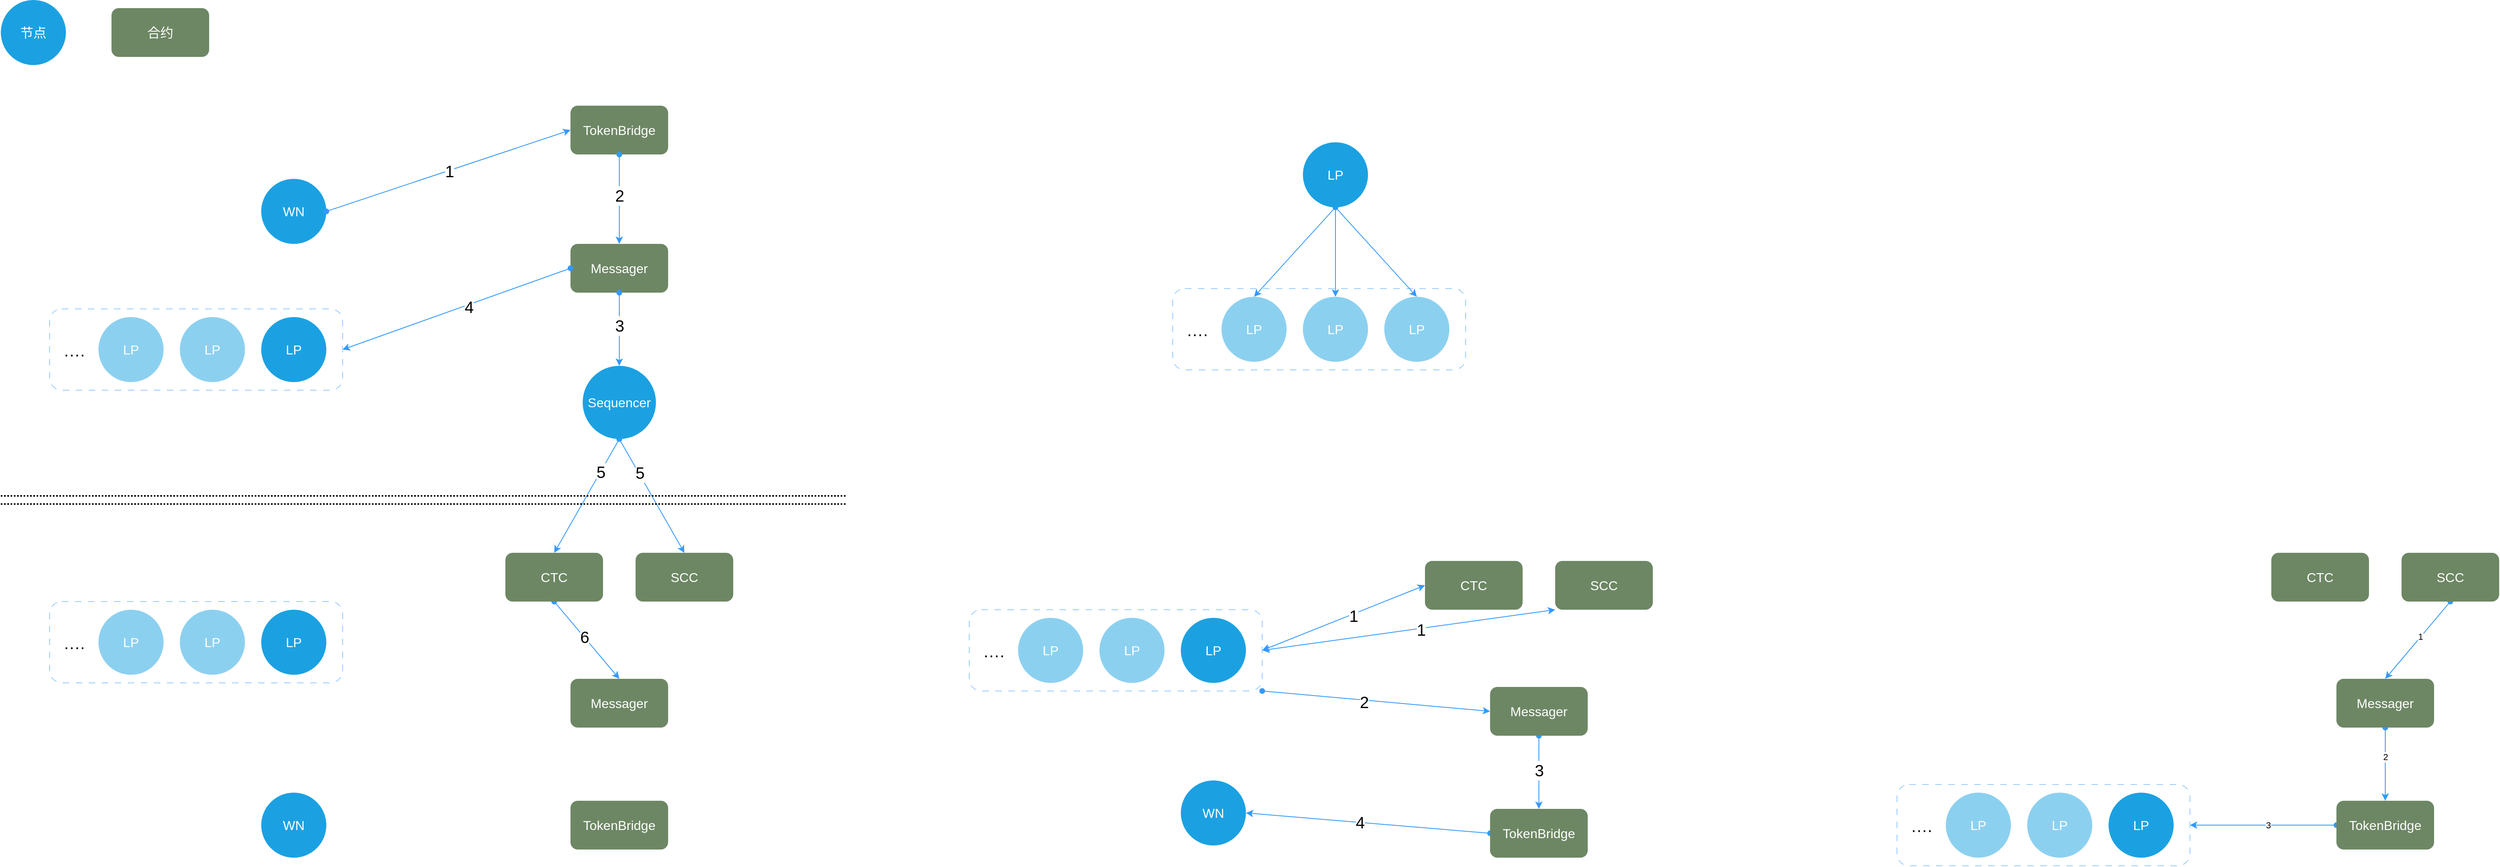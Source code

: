 <mxfile>
    <diagram id="WimCaZcpNjJ5USMCXraz" name="第 1 页">
        <mxGraphModel dx="472" dy="330" grid="1" gridSize="10" guides="1" tooltips="1" connect="1" arrows="1" fold="1" page="1" pageScale="1" pageWidth="827" pageHeight="1169" math="0" shadow="0">
            <root>
                <mxCell id="0"/>
                <mxCell id="1" parent="0"/>
                <mxCell id="20" value="" style="rounded=1;whiteSpace=wrap;html=1;fontSize=16;fillColor=none;dashed=1;dashPattern=8 8;strokeColor=#99CCFF;" parent="1" vertex="1">
                    <mxGeometry x="100" y="420" width="360" height="100" as="geometry"/>
                </mxCell>
                <mxCell id="4" value="WN" style="ellipse;whiteSpace=wrap;html=1;aspect=fixed;fontSize=16;fillColor=#1ba1e2;fontColor=#ffffff;strokeColor=none;" parent="1" vertex="1">
                    <mxGeometry x="360" y="260" width="80" height="80" as="geometry"/>
                </mxCell>
                <mxCell id="17" style="edgeStyle=none;html=1;exitX=1;exitY=0.5;exitDx=0;exitDy=0;entryX=0;entryY=0.5;entryDx=0;entryDy=0;fontSize=16;startArrow=oval;startFill=1;strokeColor=#3399FF;" parent="1" source="4" target="6" edge="1">
                    <mxGeometry relative="1" as="geometry"/>
                </mxCell>
                <mxCell id="73" value="1" style="edgeLabel;html=1;align=center;verticalAlign=middle;resizable=0;points=[];fontSize=20;" parent="17" vertex="1" connectable="0">
                    <mxGeometry x="0.223" y="-4" relative="1" as="geometry">
                        <mxPoint x="-34" y="7" as="offset"/>
                    </mxGeometry>
                </mxCell>
                <mxCell id="5" value="LP" style="ellipse;whiteSpace=wrap;html=1;aspect=fixed;fontSize=16;fillColor=#1ba1e2;fontColor=#ffffff;strokeColor=none;" parent="1" vertex="1">
                    <mxGeometry x="360" y="430" width="80" height="80" as="geometry"/>
                </mxCell>
                <mxCell id="6" value="TokenBridge" style="rounded=1;whiteSpace=wrap;html=1;fontSize=16;strokeColor=none;fillColor=#6d8764;fontColor=#ffffff;" parent="1" vertex="1">
                    <mxGeometry x="740" y="170" width="120" height="60" as="geometry"/>
                </mxCell>
                <mxCell id="7" value="Messager" style="rounded=1;whiteSpace=wrap;html=1;fontSize=16;strokeColor=none;fillColor=#6d8764;fontColor=#ffffff;" parent="1" vertex="1">
                    <mxGeometry x="740" y="340" width="120" height="60" as="geometry"/>
                </mxCell>
                <mxCell id="28" style="edgeStyle=none;html=1;exitX=0.5;exitY=1;exitDx=0;exitDy=0;entryX=0.5;entryY=0;entryDx=0;entryDy=0;strokeColor=#3399FF;fontSize=20;startArrow=oval;startFill=1;" parent="1" source="8" target="10" edge="1">
                    <mxGeometry relative="1" as="geometry"/>
                </mxCell>
                <mxCell id="78" value="6" style="edgeLabel;html=1;align=center;verticalAlign=middle;resizable=0;points=[];fontSize=20;" parent="28" vertex="1" connectable="0">
                    <mxGeometry x="-0.134" y="-2" relative="1" as="geometry">
                        <mxPoint x="3" as="offset"/>
                    </mxGeometry>
                </mxCell>
                <mxCell id="8" value="CTC" style="rounded=1;whiteSpace=wrap;html=1;fontSize=16;strokeColor=none;fillColor=#6d8764;fontColor=#ffffff;" parent="1" vertex="1">
                    <mxGeometry x="660" y="720" width="120" height="60" as="geometry"/>
                </mxCell>
                <mxCell id="9" value="SCC" style="rounded=1;whiteSpace=wrap;html=1;fontSize=16;strokeColor=none;fillColor=#6d8764;fontColor=#ffffff;" parent="1" vertex="1">
                    <mxGeometry x="820" y="720" width="120" height="60" as="geometry"/>
                </mxCell>
                <mxCell id="10" value="Messager" style="rounded=1;whiteSpace=wrap;html=1;fontSize=16;strokeColor=none;fillColor=#6d8764;fontColor=#ffffff;" parent="1" vertex="1">
                    <mxGeometry x="740" y="875" width="120" height="60" as="geometry"/>
                </mxCell>
                <mxCell id="11" value="TokenBridge" style="rounded=1;whiteSpace=wrap;html=1;fontSize=16;strokeColor=none;fillColor=#6d8764;fontColor=#ffffff;" parent="1" vertex="1">
                    <mxGeometry x="740" y="1025" width="120" height="60" as="geometry"/>
                </mxCell>
                <mxCell id="26" style="edgeStyle=none;html=1;exitX=0.5;exitY=1;exitDx=0;exitDy=0;entryX=0.5;entryY=0;entryDx=0;entryDy=0;strokeColor=#3399FF;fontSize=20;startArrow=oval;startFill=1;" parent="1" source="12" target="8" edge="1">
                    <mxGeometry relative="1" as="geometry"/>
                </mxCell>
                <mxCell id="77" value="5" style="edgeLabel;html=1;align=center;verticalAlign=middle;resizable=0;points=[];fontSize=20;" parent="26" vertex="1" connectable="0">
                    <mxGeometry x="-0.186" relative="1" as="geometry">
                        <mxPoint x="9" y="-17" as="offset"/>
                    </mxGeometry>
                </mxCell>
                <mxCell id="27" style="edgeStyle=none;html=1;exitX=0.5;exitY=1;exitDx=0;exitDy=0;entryX=0.5;entryY=0;entryDx=0;entryDy=0;strokeColor=#3399FF;fontSize=20;startArrow=oval;startFill=1;" parent="1" source="12" target="9" edge="1">
                    <mxGeometry relative="1" as="geometry"/>
                </mxCell>
                <mxCell id="80" value="5" style="edgeLabel;html=1;align=center;verticalAlign=middle;resizable=0;points=[];fontSize=20;" parent="27" vertex="1" connectable="0">
                    <mxGeometry x="-0.467" relative="1" as="geometry">
                        <mxPoint x="3" y="3" as="offset"/>
                    </mxGeometry>
                </mxCell>
                <mxCell id="12" value="Sequencer" style="ellipse;whiteSpace=wrap;html=1;aspect=fixed;fontSize=16;fillColor=#1ba1e2;fontColor=#ffffff;strokeColor=none;" parent="1" vertex="1">
                    <mxGeometry x="755" y="490" width="90" height="90" as="geometry"/>
                </mxCell>
                <mxCell id="16" value="WN" style="ellipse;whiteSpace=wrap;html=1;aspect=fixed;fontSize=16;fillColor=#1ba1e2;fontColor=#ffffff;strokeColor=none;" parent="1" vertex="1">
                    <mxGeometry x="360" y="1015" width="80" height="80" as="geometry"/>
                </mxCell>
                <mxCell id="2" value="节点" style="ellipse;whiteSpace=wrap;html=1;aspect=fixed;fontSize=16;fillColor=#1ba1e2;fontColor=#ffffff;strokeColor=none;" parent="1" vertex="1">
                    <mxGeometry x="40" y="40" width="80" height="80" as="geometry"/>
                </mxCell>
                <mxCell id="3" value="合约" style="rounded=1;whiteSpace=wrap;html=1;fontSize=16;strokeColor=none;fillColor=#6d8764;fontColor=#ffffff;" parent="1" vertex="1">
                    <mxGeometry x="176" y="50" width="120" height="60" as="geometry"/>
                </mxCell>
                <mxCell id="18" style="edgeStyle=none;html=1;exitX=0.5;exitY=1;exitDx=0;exitDy=0;entryX=0.5;entryY=0;entryDx=0;entryDy=0;strokeColor=#3399FF;fontSize=16;startArrow=oval;startFill=1;" parent="1" source="6" target="7" edge="1">
                    <mxGeometry relative="1" as="geometry"/>
                </mxCell>
                <mxCell id="74" value="2" style="edgeLabel;html=1;align=center;verticalAlign=middle;resizable=0;points=[];fontSize=20;" parent="18" vertex="1" connectable="0">
                    <mxGeometry x="0.134" relative="1" as="geometry">
                        <mxPoint y="-13" as="offset"/>
                    </mxGeometry>
                </mxCell>
                <mxCell id="19" style="edgeStyle=none;html=1;exitX=0.5;exitY=1;exitDx=0;exitDy=0;entryX=0.5;entryY=0;entryDx=0;entryDy=0;strokeColor=#3399FF;fontSize=16;startArrow=oval;startFill=1;" parent="1" source="7" target="12" edge="1">
                    <mxGeometry relative="1" as="geometry"/>
                </mxCell>
                <mxCell id="75" value="3" style="edgeLabel;html=1;align=center;verticalAlign=middle;resizable=0;points=[];fontSize=20;" parent="19" vertex="1" connectable="0">
                    <mxGeometry x="-0.294" y="-2" relative="1" as="geometry">
                        <mxPoint x="2" y="8" as="offset"/>
                    </mxGeometry>
                </mxCell>
                <mxCell id="22" value="LP" style="ellipse;whiteSpace=wrap;html=1;aspect=fixed;fontSize=16;fillColor=#1ba1e2;fontColor=#ffffff;strokeColor=none;opacity=50;" parent="1" vertex="1">
                    <mxGeometry x="260" y="430" width="80" height="80" as="geometry"/>
                </mxCell>
                <mxCell id="23" value="LP" style="ellipse;whiteSpace=wrap;html=1;aspect=fixed;fontSize=16;fillColor=#1ba1e2;fontColor=#ffffff;strokeColor=none;opacity=50;" parent="1" vertex="1">
                    <mxGeometry x="160" y="430" width="80" height="80" as="geometry"/>
                </mxCell>
                <mxCell id="24" value="····" style="text;html=1;align=center;verticalAlign=middle;resizable=0;points=[];autosize=1;strokeColor=none;fillColor=none;fontSize=20;" parent="1" vertex="1">
                    <mxGeometry x="105" y="455" width="50" height="40" as="geometry"/>
                </mxCell>
                <mxCell id="30" value="" style="rounded=1;whiteSpace=wrap;html=1;fontSize=16;fillColor=none;dashed=1;dashPattern=8 8;strokeColor=#99CCFF;" parent="1" vertex="1">
                    <mxGeometry x="100" y="780" width="360" height="100" as="geometry"/>
                </mxCell>
                <mxCell id="31" value="LP" style="ellipse;whiteSpace=wrap;html=1;aspect=fixed;fontSize=16;fillColor=#1ba1e2;fontColor=#ffffff;strokeColor=none;" parent="1" vertex="1">
                    <mxGeometry x="360" y="790" width="80" height="80" as="geometry"/>
                </mxCell>
                <mxCell id="32" value="LP" style="ellipse;whiteSpace=wrap;html=1;aspect=fixed;fontSize=16;fillColor=#1ba1e2;fontColor=#ffffff;strokeColor=none;opacity=50;" parent="1" vertex="1">
                    <mxGeometry x="260" y="790" width="80" height="80" as="geometry"/>
                </mxCell>
                <mxCell id="33" value="LP" style="ellipse;whiteSpace=wrap;html=1;aspect=fixed;fontSize=16;fillColor=#1ba1e2;fontColor=#ffffff;strokeColor=none;opacity=50;" parent="1" vertex="1">
                    <mxGeometry x="160" y="790" width="80" height="80" as="geometry"/>
                </mxCell>
                <mxCell id="34" value="····" style="text;html=1;align=center;verticalAlign=middle;resizable=0;points=[];autosize=1;strokeColor=none;fillColor=none;fontSize=20;" parent="1" vertex="1">
                    <mxGeometry x="105" y="815" width="50" height="40" as="geometry"/>
                </mxCell>
                <mxCell id="35" value="" style="group" parent="1" vertex="1" connectable="0">
                    <mxGeometry x="40" y="650" width="1040" height="10" as="geometry"/>
                </mxCell>
                <mxCell id="13" value="" style="endArrow=none;dashed=1;html=1;dashPattern=1 1;strokeWidth=2;fontSize=16;" parent="35" edge="1">
                    <mxGeometry width="50" height="50" relative="1" as="geometry">
                        <mxPoint as="sourcePoint"/>
                        <mxPoint x="1040" as="targetPoint"/>
                    </mxGeometry>
                </mxCell>
                <mxCell id="14" value="" style="endArrow=none;dashed=1;html=1;dashPattern=1 1;strokeWidth=2;fontSize=16;" parent="35" edge="1">
                    <mxGeometry width="50" height="50" relative="1" as="geometry">
                        <mxPoint y="10" as="sourcePoint"/>
                        <mxPoint x="1040" y="10" as="targetPoint"/>
                    </mxGeometry>
                </mxCell>
                <mxCell id="25" style="edgeStyle=none;html=1;exitX=0;exitY=0.5;exitDx=0;exitDy=0;entryX=1;entryY=0.5;entryDx=0;entryDy=0;strokeColor=#3399FF;fontSize=20;startArrow=oval;startFill=1;" parent="1" source="7" target="20" edge="1">
                    <mxGeometry relative="1" as="geometry"/>
                </mxCell>
                <mxCell id="76" value="4" style="edgeLabel;html=1;align=center;verticalAlign=middle;resizable=0;points=[];fontSize=20;" parent="25" vertex="1" connectable="0">
                    <mxGeometry x="-0.102" y="2" relative="1" as="geometry">
                        <mxPoint as="offset"/>
                    </mxGeometry>
                </mxCell>
                <mxCell id="47" value="CTC" style="rounded=1;whiteSpace=wrap;html=1;fontSize=16;strokeColor=none;fillColor=#6d8764;fontColor=#ffffff;" parent="1" vertex="1">
                    <mxGeometry x="1790" y="730" width="120" height="60" as="geometry"/>
                </mxCell>
                <mxCell id="107" style="edgeStyle=none;html=1;exitX=0;exitY=1;exitDx=0;exitDy=0;entryX=1;entryY=0.5;entryDx=0;entryDy=0;strokeColor=#3399FF;fontSize=20;startArrow=classic;startFill=1;endArrow=classic;endFill=1;" parent="1" source="48" target="64" edge="1">
                    <mxGeometry relative="1" as="geometry"/>
                </mxCell>
                <mxCell id="108" value="1" style="edgeLabel;html=1;align=center;verticalAlign=middle;resizable=0;points=[];fontSize=20;" parent="107" vertex="1" connectable="0">
                    <mxGeometry x="-0.083" y="1" relative="1" as="geometry">
                        <mxPoint as="offset"/>
                    </mxGeometry>
                </mxCell>
                <mxCell id="48" value="SCC" style="rounded=1;whiteSpace=wrap;html=1;fontSize=16;strokeColor=none;fillColor=#6d8764;fontColor=#ffffff;" parent="1" vertex="1">
                    <mxGeometry x="1950" y="730" width="120" height="60" as="geometry"/>
                </mxCell>
                <mxCell id="49" style="edgeStyle=none;html=1;exitX=0.5;exitY=1;exitDx=0;exitDy=0;entryX=0.5;entryY=0;entryDx=0;entryDy=0;strokeColor=#3399FF;fontSize=20;startArrow=oval;startFill=1;" parent="1" source="50" target="52" edge="1">
                    <mxGeometry relative="1" as="geometry"/>
                </mxCell>
                <mxCell id="85" value="3" style="edgeLabel;html=1;align=center;verticalAlign=middle;resizable=0;points=[];fontSize=20;" parent="49" vertex="1" connectable="0">
                    <mxGeometry x="-0.071" relative="1" as="geometry">
                        <mxPoint as="offset"/>
                    </mxGeometry>
                </mxCell>
                <mxCell id="50" value="Messager" style="rounded=1;whiteSpace=wrap;html=1;fontSize=16;strokeColor=none;fillColor=#6d8764;fontColor=#ffffff;" parent="1" vertex="1">
                    <mxGeometry x="1870" y="885" width="120" height="60" as="geometry"/>
                </mxCell>
                <mxCell id="51" style="edgeStyle=none;html=1;exitX=0;exitY=0.5;exitDx=0;exitDy=0;entryX=1;entryY=0.5;entryDx=0;entryDy=0;strokeColor=#3399FF;fontSize=20;startArrow=oval;startFill=1;" parent="1" source="52" target="56" edge="1">
                    <mxGeometry relative="1" as="geometry"/>
                </mxCell>
                <mxCell id="83" value="4" style="edgeLabel;html=1;align=center;verticalAlign=middle;resizable=0;points=[];fontSize=20;" parent="51" vertex="1" connectable="0">
                    <mxGeometry x="0.172" relative="1" as="geometry">
                        <mxPoint x="16" as="offset"/>
                    </mxGeometry>
                </mxCell>
                <mxCell id="52" value="TokenBridge" style="rounded=1;whiteSpace=wrap;html=1;fontSize=16;strokeColor=none;fillColor=#6d8764;fontColor=#ffffff;" parent="1" vertex="1">
                    <mxGeometry x="1870" y="1035" width="120" height="60" as="geometry"/>
                </mxCell>
                <mxCell id="56" value="WN" style="ellipse;whiteSpace=wrap;html=1;aspect=fixed;fontSize=16;fillColor=#1ba1e2;fontColor=#ffffff;strokeColor=none;" parent="1" vertex="1">
                    <mxGeometry x="1490" y="1000" width="80" height="80" as="geometry"/>
                </mxCell>
                <mxCell id="62" style="edgeStyle=none;html=1;exitX=1;exitY=0.5;exitDx=0;exitDy=0;entryX=0;entryY=0.5;entryDx=0;entryDy=0;strokeColor=#3399FF;fontSize=20;startArrow=classic;startFill=1;" parent="1" source="64" target="47" edge="1">
                    <mxGeometry relative="1" as="geometry"/>
                </mxCell>
                <mxCell id="81" value="1" style="edgeLabel;html=1;align=center;verticalAlign=middle;resizable=0;points=[];fontSize=20;" parent="62" vertex="1" connectable="0">
                    <mxGeometry x="0.115" y="-1" relative="1" as="geometry">
                        <mxPoint as="offset"/>
                    </mxGeometry>
                </mxCell>
                <mxCell id="63" style="edgeStyle=none;html=1;exitX=1;exitY=1;exitDx=0;exitDy=0;entryX=0;entryY=0.5;entryDx=0;entryDy=0;strokeColor=#3399FF;fontSize=20;startArrow=oval;startFill=1;" parent="1" source="64" target="50" edge="1">
                    <mxGeometry relative="1" as="geometry"/>
                </mxCell>
                <mxCell id="82" value="2" style="edgeLabel;html=1;align=center;verticalAlign=middle;resizable=0;points=[];fontSize=20;" parent="63" vertex="1" connectable="0">
                    <mxGeometry x="-0.106" y="-2" relative="1" as="geometry">
                        <mxPoint as="offset"/>
                    </mxGeometry>
                </mxCell>
                <mxCell id="64" value="" style="rounded=1;whiteSpace=wrap;html=1;fontSize=16;fillColor=none;dashed=1;dashPattern=8 8;strokeColor=#99CCFF;" parent="1" vertex="1">
                    <mxGeometry x="1230" y="790" width="360" height="100" as="geometry"/>
                </mxCell>
                <mxCell id="65" value="LP" style="ellipse;whiteSpace=wrap;html=1;aspect=fixed;fontSize=16;fillColor=#1ba1e2;fontColor=#ffffff;strokeColor=none;" parent="1" vertex="1">
                    <mxGeometry x="1490" y="800" width="80" height="80" as="geometry"/>
                </mxCell>
                <mxCell id="66" value="LP" style="ellipse;whiteSpace=wrap;html=1;aspect=fixed;fontSize=16;fillColor=#1ba1e2;fontColor=#ffffff;strokeColor=none;opacity=50;" parent="1" vertex="1">
                    <mxGeometry x="1390" y="800" width="80" height="80" as="geometry"/>
                </mxCell>
                <mxCell id="67" value="LP" style="ellipse;whiteSpace=wrap;html=1;aspect=fixed;fontSize=16;fillColor=#1ba1e2;fontColor=#ffffff;strokeColor=none;opacity=50;" parent="1" vertex="1">
                    <mxGeometry x="1290" y="800" width="80" height="80" as="geometry"/>
                </mxCell>
                <mxCell id="68" value="····" style="text;html=1;align=center;verticalAlign=middle;resizable=0;points=[];autosize=1;strokeColor=none;fillColor=none;fontSize=20;" parent="1" vertex="1">
                    <mxGeometry x="1235" y="825" width="50" height="40" as="geometry"/>
                </mxCell>
                <mxCell id="86" value="CTC" style="rounded=1;whiteSpace=wrap;html=1;fontSize=16;strokeColor=none;fillColor=#6d8764;fontColor=#ffffff;" parent="1" vertex="1">
                    <mxGeometry x="2830" y="720" width="120" height="60" as="geometry"/>
                </mxCell>
                <mxCell id="104" style="edgeStyle=none;html=1;exitX=0.5;exitY=1;exitDx=0;exitDy=0;entryX=0.5;entryY=0;entryDx=0;entryDy=0;strokeColor=#3399FF;fontSize=20;startArrow=oval;startFill=1;endArrow=classic;endFill=1;" parent="1" source="87" target="90" edge="1">
                    <mxGeometry relative="1" as="geometry"/>
                </mxCell>
                <mxCell id="118" value="1" style="edgeLabel;html=1;align=center;verticalAlign=middle;resizable=0;points=[];" vertex="1" connectable="0" parent="104">
                    <mxGeometry x="-0.092" y="-1" relative="1" as="geometry">
                        <mxPoint as="offset"/>
                    </mxGeometry>
                </mxCell>
                <mxCell id="87" value="SCC" style="rounded=1;whiteSpace=wrap;html=1;fontSize=16;strokeColor=none;fillColor=#6d8764;fontColor=#ffffff;" parent="1" vertex="1">
                    <mxGeometry x="2990" y="720" width="120" height="60" as="geometry"/>
                </mxCell>
                <mxCell id="105" style="edgeStyle=none;html=1;exitX=0.5;exitY=1;exitDx=0;exitDy=0;entryX=0.5;entryY=0;entryDx=0;entryDy=0;strokeColor=#3399FF;fontSize=20;startArrow=oval;startFill=1;endArrow=classic;endFill=1;" parent="1" source="90" target="93" edge="1">
                    <mxGeometry relative="1" as="geometry"/>
                </mxCell>
                <mxCell id="119" value="2" style="edgeLabel;html=1;align=center;verticalAlign=middle;resizable=0;points=[];" vertex="1" connectable="0" parent="105">
                    <mxGeometry x="-0.216" relative="1" as="geometry">
                        <mxPoint as="offset"/>
                    </mxGeometry>
                </mxCell>
                <mxCell id="90" value="Messager" style="rounded=1;whiteSpace=wrap;html=1;fontSize=16;strokeColor=none;fillColor=#6d8764;fontColor=#ffffff;" parent="1" vertex="1">
                    <mxGeometry x="2910" y="875" width="120" height="60" as="geometry"/>
                </mxCell>
                <mxCell id="106" style="edgeStyle=none;html=1;exitX=0;exitY=0.5;exitDx=0;exitDy=0;entryX=1;entryY=0.5;entryDx=0;entryDy=0;strokeColor=#3399FF;fontSize=20;startArrow=oval;startFill=1;endArrow=classic;endFill=1;" parent="1" source="93" target="99" edge="1">
                    <mxGeometry relative="1" as="geometry"/>
                </mxCell>
                <mxCell id="120" value="3" style="edgeLabel;html=1;align=center;verticalAlign=middle;resizable=0;points=[];" vertex="1" connectable="0" parent="106">
                    <mxGeometry x="-0.069" relative="1" as="geometry">
                        <mxPoint as="offset"/>
                    </mxGeometry>
                </mxCell>
                <mxCell id="93" value="TokenBridge" style="rounded=1;whiteSpace=wrap;html=1;fontSize=16;strokeColor=none;fillColor=#6d8764;fontColor=#ffffff;" parent="1" vertex="1">
                    <mxGeometry x="2910" y="1025" width="120" height="60" as="geometry"/>
                </mxCell>
                <mxCell id="99" value="" style="rounded=1;whiteSpace=wrap;html=1;fontSize=16;fillColor=none;dashed=1;dashPattern=8 8;strokeColor=#99CCFF;" parent="1" vertex="1">
                    <mxGeometry x="2370" y="1005" width="360" height="100" as="geometry"/>
                </mxCell>
                <mxCell id="100" value="LP" style="ellipse;whiteSpace=wrap;html=1;aspect=fixed;fontSize=16;fillColor=#1ba1e2;fontColor=#ffffff;strokeColor=none;" parent="1" vertex="1">
                    <mxGeometry x="2630" y="1015" width="80" height="80" as="geometry"/>
                </mxCell>
                <mxCell id="101" value="LP" style="ellipse;whiteSpace=wrap;html=1;aspect=fixed;fontSize=16;fillColor=#1ba1e2;fontColor=#ffffff;strokeColor=none;opacity=50;" parent="1" vertex="1">
                    <mxGeometry x="2530" y="1015" width="80" height="80" as="geometry"/>
                </mxCell>
                <mxCell id="102" value="LP" style="ellipse;whiteSpace=wrap;html=1;aspect=fixed;fontSize=16;fillColor=#1ba1e2;fontColor=#ffffff;strokeColor=none;opacity=50;" parent="1" vertex="1">
                    <mxGeometry x="2430" y="1015" width="80" height="80" as="geometry"/>
                </mxCell>
                <mxCell id="103" value="····" style="text;html=1;align=center;verticalAlign=middle;resizable=0;points=[];autosize=1;strokeColor=none;fillColor=none;fontSize=20;" parent="1" vertex="1">
                    <mxGeometry x="2375" y="1040" width="50" height="40" as="geometry"/>
                </mxCell>
                <mxCell id="109" value="" style="rounded=1;whiteSpace=wrap;html=1;fontSize=16;fillColor=none;dashed=1;dashPattern=8 8;strokeColor=#99CCFF;" parent="1" vertex="1">
                    <mxGeometry x="1480" y="395" width="360" height="100" as="geometry"/>
                </mxCell>
                <mxCell id="115" style="edgeStyle=none;html=1;exitX=0.5;exitY=1;exitDx=0;exitDy=0;entryX=0.5;entryY=0;entryDx=0;entryDy=0;strokeColor=#3399FF;fontSize=20;startArrow=oval;startFill=1;endArrow=classic;endFill=1;" parent="1" source="110" target="112" edge="1">
                    <mxGeometry relative="1" as="geometry"/>
                </mxCell>
                <mxCell id="116" style="edgeStyle=none;html=1;exitX=0.5;exitY=1;exitDx=0;exitDy=0;entryX=0.5;entryY=0;entryDx=0;entryDy=0;strokeColor=#3399FF;fontSize=20;startArrow=oval;startFill=1;endArrow=classic;endFill=1;" parent="1" source="110" target="111" edge="1">
                    <mxGeometry relative="1" as="geometry"/>
                </mxCell>
                <mxCell id="117" style="edgeStyle=none;html=1;exitX=0.5;exitY=1;exitDx=0;exitDy=0;entryX=0.5;entryY=0;entryDx=0;entryDy=0;strokeColor=#3399FF;fontSize=20;startArrow=oval;startFill=1;endArrow=classic;endFill=1;" parent="1" source="110" target="114" edge="1">
                    <mxGeometry relative="1" as="geometry"/>
                </mxCell>
                <mxCell id="110" value="LP" style="ellipse;whiteSpace=wrap;html=1;aspect=fixed;fontSize=16;fillColor=#1ba1e2;fontColor=#ffffff;strokeColor=none;" parent="1" vertex="1">
                    <mxGeometry x="1640" y="215" width="80" height="80" as="geometry"/>
                </mxCell>
                <mxCell id="111" value="LP" style="ellipse;whiteSpace=wrap;html=1;aspect=fixed;fontSize=16;fillColor=#1ba1e2;fontColor=#ffffff;strokeColor=none;opacity=50;" parent="1" vertex="1">
                    <mxGeometry x="1640" y="405" width="80" height="80" as="geometry"/>
                </mxCell>
                <mxCell id="112" value="LP" style="ellipse;whiteSpace=wrap;html=1;aspect=fixed;fontSize=16;fillColor=#1ba1e2;fontColor=#ffffff;strokeColor=none;opacity=50;" parent="1" vertex="1">
                    <mxGeometry x="1540" y="405" width="80" height="80" as="geometry"/>
                </mxCell>
                <mxCell id="113" value="····" style="text;html=1;align=center;verticalAlign=middle;resizable=0;points=[];autosize=1;strokeColor=none;fillColor=none;fontSize=20;" parent="1" vertex="1">
                    <mxGeometry x="1485" y="430" width="50" height="40" as="geometry"/>
                </mxCell>
                <mxCell id="114" value="LP" style="ellipse;whiteSpace=wrap;html=1;aspect=fixed;fontSize=16;fillColor=#1ba1e2;fontColor=#ffffff;strokeColor=none;opacity=50;" parent="1" vertex="1">
                    <mxGeometry x="1740" y="405" width="80" height="80" as="geometry"/>
                </mxCell>
            </root>
        </mxGraphModel>
    </diagram>
</mxfile>